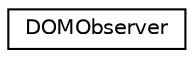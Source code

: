 digraph "Graphical Class Hierarchy"
{
 // LATEX_PDF_SIZE
  edge [fontname="Helvetica",fontsize="10",labelfontname="Helvetica",labelfontsize="10"];
  node [fontname="Helvetica",fontsize="10",shape=record];
  rankdir="LR";
  Node0 [label="DOMObserver",height=0.2,width=0.4,color="black", fillcolor="white", style="filled",URL="$classDOMObserver.html",tooltip=" "];
}
